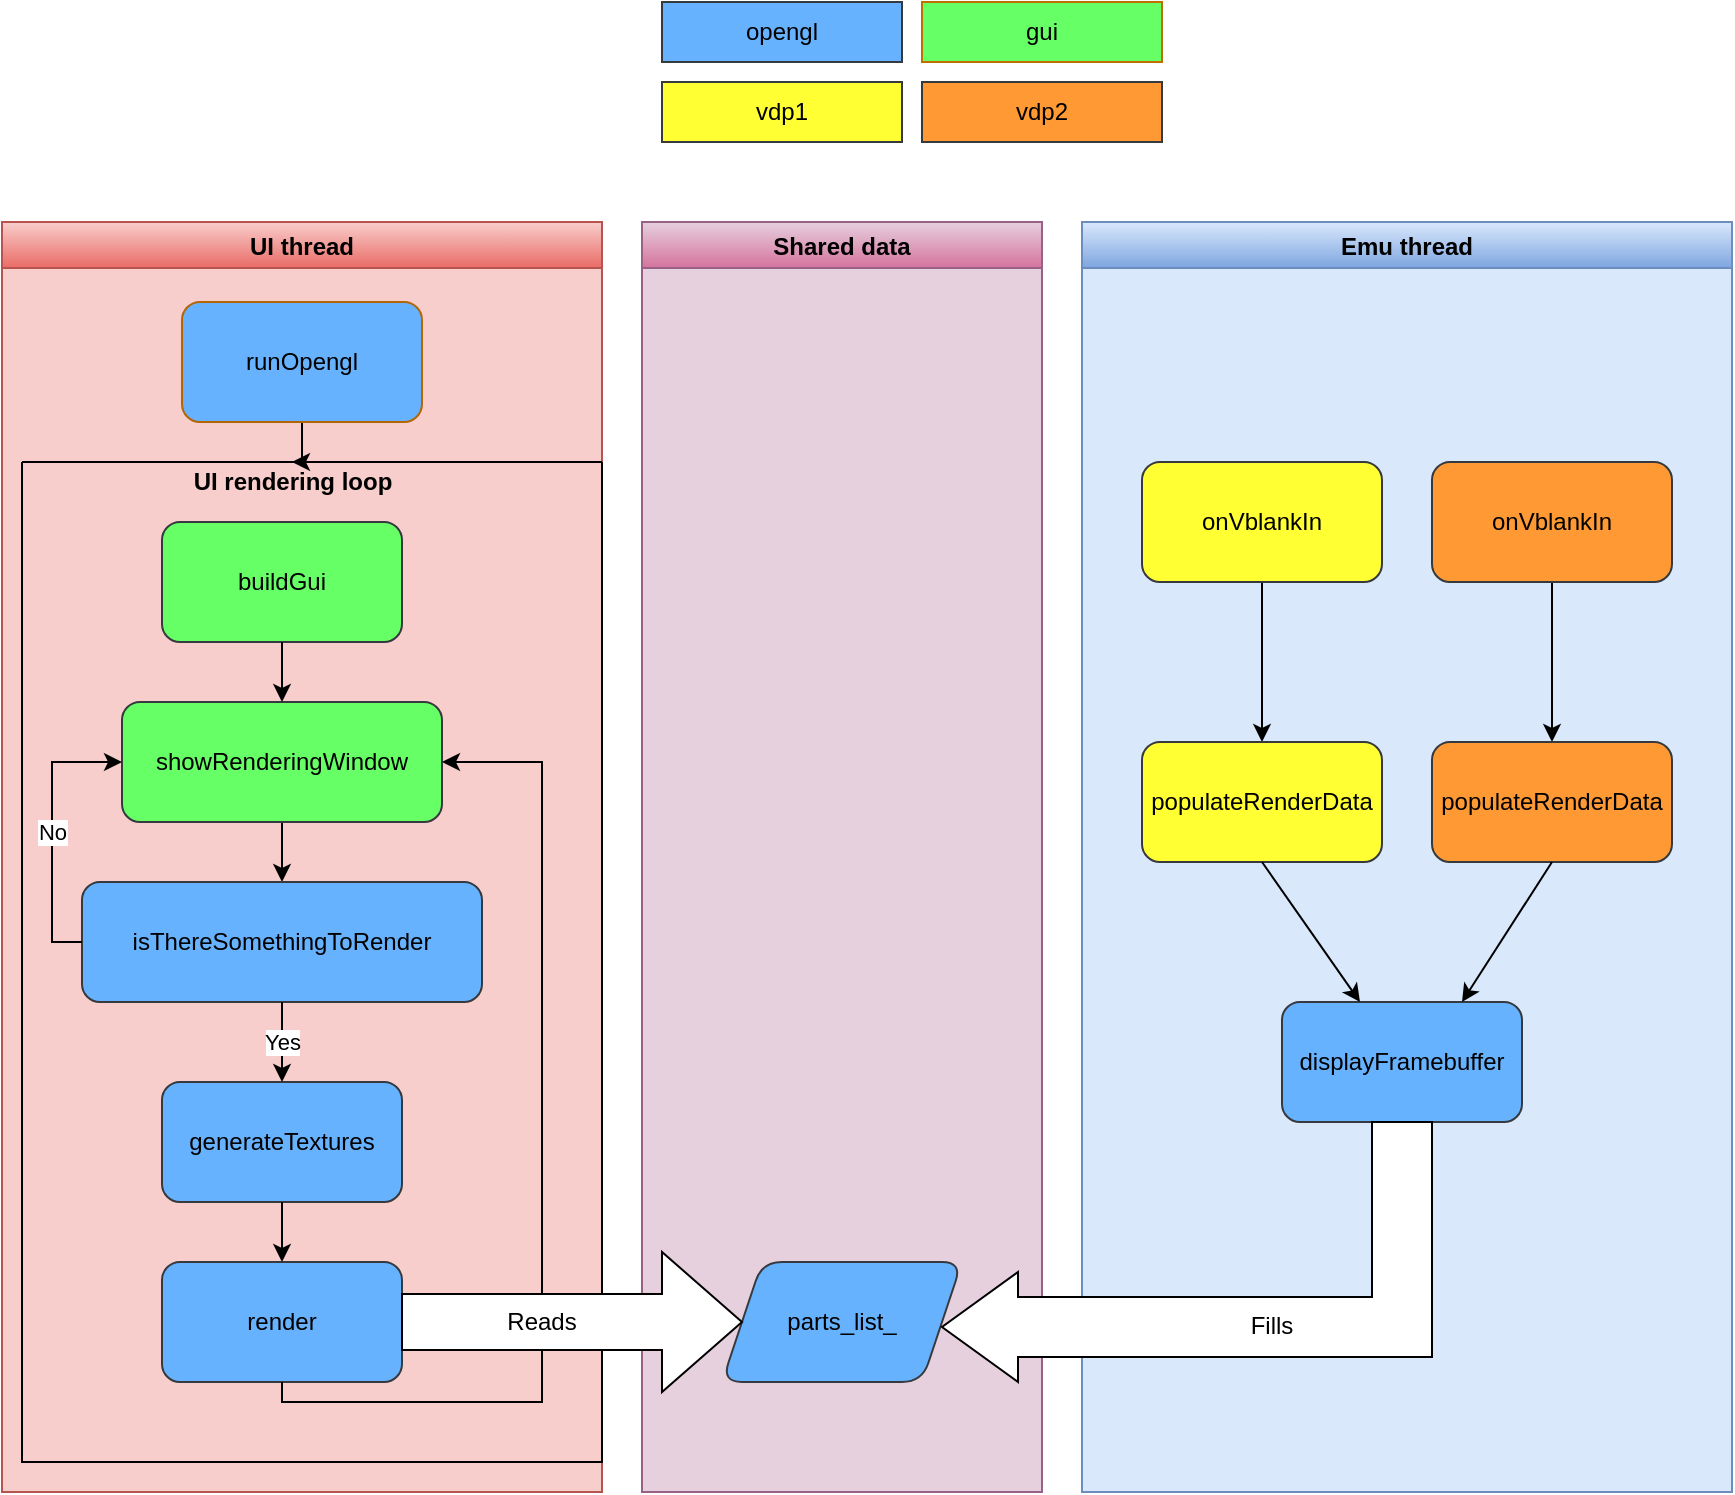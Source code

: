 <mxfile version="16.5.1" type="device"><diagram name="Page-1" id="5f0bae14-7c28-e335-631c-24af17079c00"><mxGraphModel dx="1182" dy="835" grid="1" gridSize="10" guides="1" tooltips="1" connect="1" arrows="1" fold="1" page="1" pageScale="1" pageWidth="1100" pageHeight="850" math="0" shadow="0"><root><mxCell id="0"/><mxCell id="1" parent="0"/><mxCell id="8FRgdRmp3HqgidqUHp5p-26" value="Shared data" style="swimlane;rounded=0;shadow=0;glass=0;sketch=0;fillColor=#E6D0DE;gradientColor=#d5739d;collapsible=0;strokeColor=#996185;swimlaneFillColor=#E6D0DE;" vertex="1" parent="1"><mxGeometry x="360" y="120" width="200" height="635" as="geometry"/></mxCell><mxCell id="8FRgdRmp3HqgidqUHp5p-21" value="parts_list_" style="shape=parallelogram;perimeter=parallelogramPerimeter;whiteSpace=wrap;html=1;fixedSize=1;shadow=0;sketch=0;rounded=1;fillColor=#66B2FF;strokeColor=#36393d;" vertex="1" parent="8FRgdRmp3HqgidqUHp5p-26"><mxGeometry x="40" y="520" width="120" height="60" as="geometry"/></mxCell><mxCell id="a60ewTQugTYApQAnV9R1-42" value="UI thread" style="swimlane;rounded=0;sketch=0;collapsible=0;fillColor=#F8CECC;strokeColor=#b85450;gradientColor=#ea6b66;swimlaneFillColor=#F8CECC;" parent="1" vertex="1"><mxGeometry x="40" y="120" width="300" height="635" as="geometry"/></mxCell><mxCell id="a60ewTQugTYApQAnV9R1-75" value="" style="edgeStyle=orthogonalEdgeStyle;rounded=0;sketch=0;orthogonalLoop=1;jettySize=auto;html=1;" parent="a60ewTQugTYApQAnV9R1-42" source="a60ewTQugTYApQAnV9R1-44" target="a60ewTQugTYApQAnV9R1-74" edge="1"><mxGeometry relative="1" as="geometry"/></mxCell><mxCell id="a60ewTQugTYApQAnV9R1-44" value="runOpengl" style="rounded=1;whiteSpace=wrap;html=1;sketch=0;fillColor=#66B2FF;strokeColor=#b46504;" parent="a60ewTQugTYApQAnV9R1-42" vertex="1"><mxGeometry x="90" y="40" width="120" height="60" as="geometry"/></mxCell><mxCell id="a60ewTQugTYApQAnV9R1-73" value="" style="swimlane;startSize=0;rounded=0;sketch=0;collapsible=0;" parent="a60ewTQugTYApQAnV9R1-42" vertex="1"><mxGeometry x="10" y="120" width="290" height="500" as="geometry"><mxRectangle x="10" y="130" width="50" height="40" as="alternateBounds"/></mxGeometry></mxCell><mxCell id="a60ewTQugTYApQAnV9R1-62" value="buildGui" style="rounded=1;whiteSpace=wrap;html=1;sketch=0;fillColor=#66FF66;strokeColor=#36393d;" parent="a60ewTQugTYApQAnV9R1-73" vertex="1"><mxGeometry x="70" y="30" width="120" height="60" as="geometry"/></mxCell><mxCell id="a60ewTQugTYApQAnV9R1-76" value="" style="edgeStyle=orthogonalEdgeStyle;rounded=0;sketch=0;orthogonalLoop=1;jettySize=auto;html=1;" parent="a60ewTQugTYApQAnV9R1-73" source="a60ewTQugTYApQAnV9R1-63" target="a60ewTQugTYApQAnV9R1-67" edge="1"><mxGeometry relative="1" as="geometry"/></mxCell><mxCell id="a60ewTQugTYApQAnV9R1-63" value="showRenderingWindow" style="whiteSpace=wrap;html=1;rounded=1;sketch=0;fillColor=#66FF66;strokeColor=#36393d;" parent="a60ewTQugTYApQAnV9R1-73" vertex="1"><mxGeometry x="50" y="120" width="160" height="60" as="geometry"/></mxCell><mxCell id="a60ewTQugTYApQAnV9R1-64" value="" style="edgeStyle=orthogonalEdgeStyle;rounded=0;sketch=0;orthogonalLoop=1;jettySize=auto;html=1;" parent="a60ewTQugTYApQAnV9R1-73" source="a60ewTQugTYApQAnV9R1-62" target="a60ewTQugTYApQAnV9R1-63" edge="1"><mxGeometry relative="1" as="geometry"/></mxCell><mxCell id="a60ewTQugTYApQAnV9R1-67" value="isThereSomethingToRender" style="rounded=1;whiteSpace=wrap;html=1;sketch=0;fillColor=#66B2FF;strokeColor=#36393d;" parent="a60ewTQugTYApQAnV9R1-73" vertex="1"><mxGeometry x="30" y="210" width="200" height="60" as="geometry"/></mxCell><mxCell id="a60ewTQugTYApQAnV9R1-70" value="generateTextures" style="rounded=1;whiteSpace=wrap;html=1;sketch=0;fillColor=#66B2FF;strokeColor=#36393d;" parent="a60ewTQugTYApQAnV9R1-73" vertex="1"><mxGeometry x="70" y="310" width="120" height="60" as="geometry"/></mxCell><mxCell id="a60ewTQugTYApQAnV9R1-68" value="" style="endArrow=classic;html=1;rounded=0;sketch=0;exitX=0.5;exitY=1;exitDx=0;exitDy=0;entryX=0.5;entryY=0;entryDx=0;entryDy=0;" parent="a60ewTQugTYApQAnV9R1-73" source="a60ewTQugTYApQAnV9R1-67" target="a60ewTQugTYApQAnV9R1-70" edge="1"><mxGeometry relative="1" as="geometry"><mxPoint x="200" y="315" as="sourcePoint"/><mxPoint x="110" y="375" as="targetPoint"/></mxGeometry></mxCell><mxCell id="a60ewTQugTYApQAnV9R1-69" value="Yes" style="edgeLabel;resizable=0;html=1;align=center;verticalAlign=middle;rounded=0;sketch=0;" parent="a60ewTQugTYApQAnV9R1-68" connectable="0" vertex="1"><mxGeometry relative="1" as="geometry"/></mxCell><mxCell id="a60ewTQugTYApQAnV9R1-74" value="&lt;b&gt;UI rendering loop&lt;/b&gt;" style="text;html=1;align=center;verticalAlign=middle;resizable=0;points=[];autosize=1;strokeColor=none;fillColor=none;" parent="a60ewTQugTYApQAnV9R1-73" vertex="1"><mxGeometry x="80" width="110" height="20" as="geometry"/></mxCell><mxCell id="lED7UzwTGBEN3EpmE-zU-13" value="" style="endArrow=classic;html=1;rounded=0;sketch=0;exitX=0;exitY=0.5;exitDx=0;exitDy=0;entryX=0;entryY=0.5;entryDx=0;entryDy=0;" parent="a60ewTQugTYApQAnV9R1-73" source="a60ewTQugTYApQAnV9R1-67" target="a60ewTQugTYApQAnV9R1-63" edge="1"><mxGeometry relative="1" as="geometry"><mxPoint x="30" y="70" as="sourcePoint"/><mxPoint x="30" y="150" as="targetPoint"/><Array as="points"><mxPoint x="15" y="240"/><mxPoint x="15" y="150"/></Array></mxGeometry></mxCell><mxCell id="lED7UzwTGBEN3EpmE-zU-14" value="No" style="edgeLabel;resizable=0;html=1;align=center;verticalAlign=middle;rounded=0;sketch=0;" parent="lED7UzwTGBEN3EpmE-zU-13" connectable="0" vertex="1"><mxGeometry relative="1" as="geometry"/></mxCell><mxCell id="lED7UzwTGBEN3EpmE-zU-16" value="render" style="whiteSpace=wrap;html=1;fillColor=#66B2FF;strokeColor=#36393d;rounded=1;sketch=0;" parent="a60ewTQugTYApQAnV9R1-73" vertex="1"><mxGeometry x="70" y="400" width="120" height="60" as="geometry"/></mxCell><mxCell id="lED7UzwTGBEN3EpmE-zU-17" value="" style="edgeStyle=orthogonalEdgeStyle;rounded=0;orthogonalLoop=1;jettySize=auto;html=1;" parent="a60ewTQugTYApQAnV9R1-73" source="a60ewTQugTYApQAnV9R1-70" target="lED7UzwTGBEN3EpmE-zU-16" edge="1"><mxGeometry relative="1" as="geometry"/></mxCell><mxCell id="lED7UzwTGBEN3EpmE-zU-18" value="" style="endArrow=classic;html=1;rounded=0;entryX=1;entryY=0.5;entryDx=0;entryDy=0;exitX=0.5;exitY=1;exitDx=0;exitDy=0;" parent="a60ewTQugTYApQAnV9R1-73" source="lED7UzwTGBEN3EpmE-zU-16" target="a60ewTQugTYApQAnV9R1-63" edge="1"><mxGeometry width="50" height="50" relative="1" as="geometry"><mxPoint x="190" y="420" as="sourcePoint"/><mxPoint x="240" y="370" as="targetPoint"/><Array as="points"><mxPoint x="130" y="470"/><mxPoint x="260" y="470"/><mxPoint x="260" y="150"/></Array></mxGeometry></mxCell><mxCell id="8FRgdRmp3HqgidqUHp5p-24" value="" style="html=1;shadow=0;dashed=0;align=center;verticalAlign=middle;shape=mxgraph.arrows2.arrow;dy=0.6;dx=40;notch=0;rounded=1;sketch=0;gradientColor=none;" vertex="1" parent="a60ewTQugTYApQAnV9R1-73"><mxGeometry x="190" y="395" width="170" height="70" as="geometry"/></mxCell><mxCell id="8FRgdRmp3HqgidqUHp5p-25" value="Reads" style="text;html=1;strokeColor=none;fillColor=none;align=center;verticalAlign=middle;whiteSpace=wrap;rounded=0;shadow=0;sketch=0;" vertex="1" parent="a60ewTQugTYApQAnV9R1-73"><mxGeometry x="230" y="415" width="60" height="30" as="geometry"/></mxCell><mxCell id="a60ewTQugTYApQAnV9R1-43" value="Emu thread" style="swimlane;rounded=0;sketch=0;resizable=1;collapsible=0;swimlaneLine=1;glass=0;swimlaneFillColor=#DAE8FC;gradientColor=#7ea6e0;fillColor=#dae8fc;strokeColor=#6c8ebf;" parent="1" vertex="1"><mxGeometry x="580" y="120" width="325" height="635" as="geometry"/></mxCell><mxCell id="bFRLpnBqtQEecJb8e2kp-4" value="" style="edgeStyle=orthogonalEdgeStyle;rounded=0;orthogonalLoop=1;jettySize=auto;html=1;" parent="a60ewTQugTYApQAnV9R1-43" source="bFRLpnBqtQEecJb8e2kp-1" target="bFRLpnBqtQEecJb8e2kp-3" edge="1"><mxGeometry relative="1" as="geometry"/></mxCell><mxCell id="bFRLpnBqtQEecJb8e2kp-1" value="onVblankIn" style="rounded=1;whiteSpace=wrap;html=1;fillColor=#FFFF33;strokeColor=#36393d;" parent="a60ewTQugTYApQAnV9R1-43" vertex="1"><mxGeometry x="30" y="120" width="120" height="60" as="geometry"/></mxCell><mxCell id="bFRLpnBqtQEecJb8e2kp-6" value="" style="edgeStyle=orthogonalEdgeStyle;rounded=0;orthogonalLoop=1;jettySize=auto;html=1;" parent="a60ewTQugTYApQAnV9R1-43" source="bFRLpnBqtQEecJb8e2kp-2" target="bFRLpnBqtQEecJb8e2kp-5" edge="1"><mxGeometry relative="1" as="geometry"/></mxCell><mxCell id="bFRLpnBqtQEecJb8e2kp-2" value="onVblankIn" style="rounded=1;whiteSpace=wrap;html=1;fillColor=#FF9933;strokeColor=#36393d;" parent="a60ewTQugTYApQAnV9R1-43" vertex="1"><mxGeometry x="175" y="120" width="120" height="60" as="geometry"/></mxCell><mxCell id="bFRLpnBqtQEecJb8e2kp-3" value="populateRenderData" style="whiteSpace=wrap;html=1;fillColor=#FFFF33;strokeColor=#36393d;rounded=1;" parent="a60ewTQugTYApQAnV9R1-43" vertex="1"><mxGeometry x="30" y="260" width="120" height="60" as="geometry"/></mxCell><mxCell id="bFRLpnBqtQEecJb8e2kp-5" value="populateRenderData" style="whiteSpace=wrap;html=1;fillColor=#FF9933;strokeColor=#36393d;rounded=1;" parent="a60ewTQugTYApQAnV9R1-43" vertex="1"><mxGeometry x="175" y="260" width="120" height="60" as="geometry"/></mxCell><mxCell id="8FRgdRmp3HqgidqUHp5p-1" value="displayFramebuffer" style="rounded=1;whiteSpace=wrap;html=1;fillColor=#66B2FF;strokeColor=#36393d;" vertex="1" parent="a60ewTQugTYApQAnV9R1-43"><mxGeometry x="100" y="390" width="120" height="60" as="geometry"/></mxCell><mxCell id="8FRgdRmp3HqgidqUHp5p-2" value="" style="endArrow=classic;html=1;rounded=0;exitX=0.5;exitY=1;exitDx=0;exitDy=0;" edge="1" parent="a60ewTQugTYApQAnV9R1-43" source="bFRLpnBqtQEecJb8e2kp-3" target="8FRgdRmp3HqgidqUHp5p-1"><mxGeometry width="50" height="50" relative="1" as="geometry"><mxPoint x="95" y="530" as="sourcePoint"/><mxPoint x="145" y="480" as="targetPoint"/></mxGeometry></mxCell><mxCell id="8FRgdRmp3HqgidqUHp5p-3" value="" style="endArrow=classic;html=1;rounded=0;exitX=0.5;exitY=1;exitDx=0;exitDy=0;entryX=0.75;entryY=0;entryDx=0;entryDy=0;" edge="1" parent="a60ewTQugTYApQAnV9R1-43" source="bFRLpnBqtQEecJb8e2kp-5" target="8FRgdRmp3HqgidqUHp5p-1"><mxGeometry width="50" height="50" relative="1" as="geometry"><mxPoint x="75" y="330" as="sourcePoint"/><mxPoint x="170" y="400" as="targetPoint"/></mxGeometry></mxCell><mxCell id="8FRgdRmp3HqgidqUHp5p-19" value="" style="html=1;shadow=0;dashed=0;align=center;verticalAlign=middle;shape=mxgraph.arrows2.bendArrow;dy=15;dx=38;notch=0;arrowHead=55;rounded=0;sketch=0;direction=west;gradientColor=none;" vertex="1" parent="a60ewTQugTYApQAnV9R1-43"><mxGeometry x="-70" y="450" width="245" height="130" as="geometry"/></mxCell><mxCell id="8FRgdRmp3HqgidqUHp5p-22" value="Fills" style="text;html=1;strokeColor=none;fillColor=none;align=center;verticalAlign=middle;whiteSpace=wrap;rounded=0;shadow=0;sketch=0;" vertex="1" parent="a60ewTQugTYApQAnV9R1-43"><mxGeometry x="65" y="537" width="60" height="30" as="geometry"/></mxCell><mxCell id="8FRgdRmp3HqgidqUHp5p-4" value="opengl" style="rounded=0;whiteSpace=wrap;html=1;fillColor=#66B2FF;strokeColor=#36393d;" vertex="1" parent="1"><mxGeometry x="370" y="10" width="120" height="30" as="geometry"/></mxCell><mxCell id="8FRgdRmp3HqgidqUHp5p-5" value="gui" style="rounded=0;whiteSpace=wrap;html=1;fillColor=#66FF66;strokeColor=#BD7000;fontColor=#000000;" vertex="1" parent="1"><mxGeometry x="500" y="10" width="120" height="30" as="geometry"/></mxCell><mxCell id="8FRgdRmp3HqgidqUHp5p-6" value="vdp1" style="rounded=0;whiteSpace=wrap;html=1;fillColor=#FFFF33;strokeColor=#36393d;" vertex="1" parent="1"><mxGeometry x="370" y="50" width="120" height="30" as="geometry"/></mxCell><mxCell id="8FRgdRmp3HqgidqUHp5p-7" value="vdp2" style="rounded=0;whiteSpace=wrap;html=1;fillColor=#FF9933;strokeColor=#36393d;" vertex="1" parent="1"><mxGeometry x="500" y="50" width="120" height="30" as="geometry"/></mxCell></root></mxGraphModel></diagram></mxfile>
